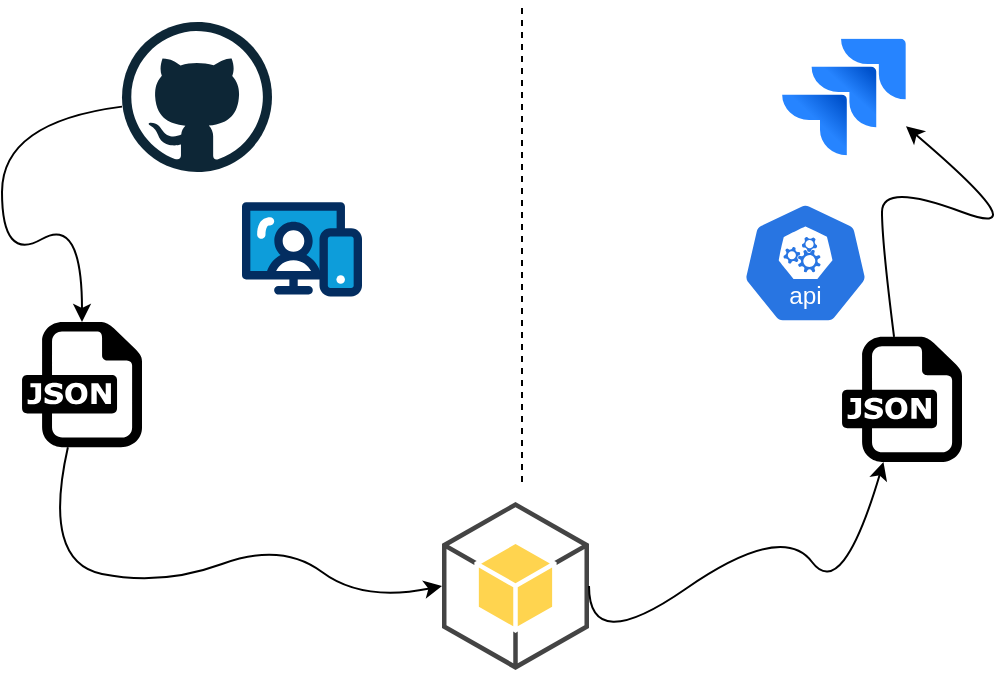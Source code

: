 <mxfile version="23.1.4" type="github">
  <diagram name="Page-1" id="4ZcfaZ4vpdODL3GOhnXK">
    <mxGraphModel dx="1216" dy="487" grid="1" gridSize="10" guides="1" tooltips="1" connect="1" arrows="1" fold="1" page="1" pageScale="1" pageWidth="850" pageHeight="1100" math="0" shadow="0">
      <root>
        <mxCell id="0" />
        <mxCell id="1" parent="0" />
        <mxCell id="vpjBk7NM9BKVj3Qv-q8K-1" value="" style="dashed=0;outlineConnect=0;html=1;align=center;labelPosition=center;verticalLabelPosition=bottom;verticalAlign=top;shape=mxgraph.weblogos.github" vertex="1" parent="1">
          <mxGeometry x="200" y="40" width="75" height="75" as="geometry" />
        </mxCell>
        <mxCell id="vpjBk7NM9BKVj3Qv-q8K-2" value="" style="image;html=1;image=img/lib/atlassian/Jira_Logo.svg;" vertex="1" parent="1">
          <mxGeometry x="530" y="48.25" width="62" height="58.5" as="geometry" />
        </mxCell>
        <mxCell id="vpjBk7NM9BKVj3Qv-q8K-4" value="" style="verticalLabelPosition=bottom;aspect=fixed;html=1;shape=mxgraph.salesforce.web;" vertex="1" parent="1">
          <mxGeometry x="260" y="130" width="60" height="47.4" as="geometry" />
        </mxCell>
        <mxCell id="vpjBk7NM9BKVj3Qv-q8K-5" value="" style="outlineConnect=0;dashed=0;verticalLabelPosition=bottom;verticalAlign=top;align=center;html=1;shape=mxgraph.aws3.android;fillColor=#FFD44F;gradientColor=none;" vertex="1" parent="1">
          <mxGeometry x="360" y="280" width="73.5" height="84" as="geometry" />
        </mxCell>
        <mxCell id="vpjBk7NM9BKVj3Qv-q8K-7" value="" style="dashed=0;outlineConnect=0;html=1;align=center;labelPosition=center;verticalLabelPosition=bottom;verticalAlign=top;shape=mxgraph.weblogos.json" vertex="1" parent="1">
          <mxGeometry x="150" y="190" width="60" height="62.6" as="geometry" />
        </mxCell>
        <mxCell id="vpjBk7NM9BKVj3Qv-q8K-8" value="" style="aspect=fixed;sketch=0;html=1;dashed=0;whitespace=wrap;fillColor=#2875E2;strokeColor=#ffffff;points=[[0.005,0.63,0],[0.1,0.2,0],[0.9,0.2,0],[0.5,0,0],[0.995,0.63,0],[0.72,0.99,0],[0.5,1,0],[0.28,0.99,0]];shape=mxgraph.kubernetes.icon2;kubernetesLabel=1;prIcon=api" vertex="1" parent="1">
          <mxGeometry x="510" y="130" width="63.5" height="60.96" as="geometry" />
        </mxCell>
        <mxCell id="vpjBk7NM9BKVj3Qv-q8K-10" value="" style="endArrow=none;dashed=1;html=1;rounded=0;" edge="1" parent="1">
          <mxGeometry width="50" height="50" relative="1" as="geometry">
            <mxPoint x="400" y="270" as="sourcePoint" />
            <mxPoint x="400" y="30" as="targetPoint" />
          </mxGeometry>
        </mxCell>
        <mxCell id="vpjBk7NM9BKVj3Qv-q8K-11" value="" style="shape=image;html=1;verticalAlign=top;verticalLabelPosition=bottom;labelBackgroundColor=#ffffff;imageAspect=0;aspect=fixed;image=https://cdn1.iconfinder.com/data/icons/KDE_Crystal_Diamond_2.5_Classical_Mod/128x128/mimetypes/html.png" vertex="1" parent="1">
          <mxGeometry x="310" y="210" width="50" height="50" as="geometry" />
        </mxCell>
        <mxCell id="vpjBk7NM9BKVj3Qv-q8K-12" value="" style="dashed=0;outlineConnect=0;html=1;align=center;labelPosition=center;verticalLabelPosition=bottom;verticalAlign=top;shape=mxgraph.weblogos.json" vertex="1" parent="1">
          <mxGeometry x="560" y="197.4" width="60" height="62.6" as="geometry" />
        </mxCell>
        <mxCell id="vpjBk7NM9BKVj3Qv-q8K-14" value="" style="curved=1;endArrow=classic;html=1;rounded=0;entryX=0;entryY=0.5;entryDx=0;entryDy=0;entryPerimeter=0;" edge="1" parent="1" source="vpjBk7NM9BKVj3Qv-q8K-7" target="vpjBk7NM9BKVj3Qv-q8K-5">
          <mxGeometry width="50" height="50" relative="1" as="geometry">
            <mxPoint x="200" y="270" as="sourcePoint" />
            <mxPoint x="250" y="270" as="targetPoint" />
            <Array as="points">
              <mxPoint x="160" y="310" />
              <mxPoint x="220" y="322" />
              <mxPoint x="280" y="300" />
              <mxPoint x="320" y="330" />
            </Array>
          </mxGeometry>
        </mxCell>
        <mxCell id="vpjBk7NM9BKVj3Qv-q8K-15" value="" style="curved=1;endArrow=classic;html=1;rounded=0;" edge="1" parent="1" source="vpjBk7NM9BKVj3Qv-q8K-1" target="vpjBk7NM9BKVj3Qv-q8K-7">
          <mxGeometry width="50" height="50" relative="1" as="geometry">
            <mxPoint x="33" y="60" as="sourcePoint" />
            <mxPoint x="220" y="129" as="targetPoint" />
            <Array as="points">
              <mxPoint x="140" y="90" />
              <mxPoint x="140" y="160" />
              <mxPoint x="180" y="137" />
            </Array>
          </mxGeometry>
        </mxCell>
        <mxCell id="vpjBk7NM9BKVj3Qv-q8K-16" value="" style="curved=1;endArrow=classic;html=1;rounded=0;exitX=1;exitY=0.5;exitDx=0;exitDy=0;exitPerimeter=0;" edge="1" parent="1" source="vpjBk7NM9BKVj3Qv-q8K-5" target="vpjBk7NM9BKVj3Qv-q8K-12">
          <mxGeometry width="50" height="50" relative="1" as="geometry">
            <mxPoint x="446.5" y="300" as="sourcePoint" />
            <mxPoint x="633.5" y="369" as="targetPoint" />
            <Array as="points">
              <mxPoint x="433.5" y="357" />
              <mxPoint x="530" y="290" />
              <mxPoint x="560" y="330" />
            </Array>
          </mxGeometry>
        </mxCell>
        <mxCell id="vpjBk7NM9BKVj3Qv-q8K-17" value="" style="curved=1;endArrow=classic;html=1;rounded=0;entryX=1;entryY=0.75;entryDx=0;entryDy=0;" edge="1" parent="1" source="vpjBk7NM9BKVj3Qv-q8K-12" target="vpjBk7NM9BKVj3Qv-q8K-2">
          <mxGeometry width="50" height="50" relative="1" as="geometry">
            <mxPoint x="610" y="171.8" as="sourcePoint" />
            <mxPoint x="758" y="109.8" as="targetPoint" />
            <Array as="points">
              <mxPoint x="580" y="150" />
              <mxPoint x="580" y="120" />
              <mxPoint x="660" y="150" />
            </Array>
          </mxGeometry>
        </mxCell>
      </root>
    </mxGraphModel>
  </diagram>
</mxfile>

